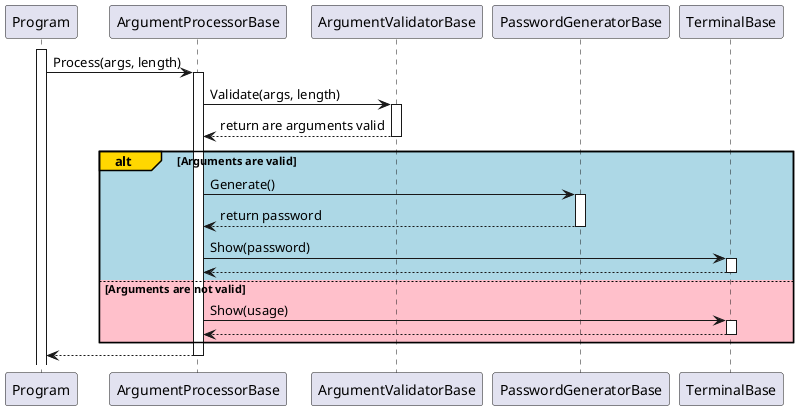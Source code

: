 @startuml Sequence
participant Program as program
participant ArgumentProcessorBase as argumentProcessor
participant ArgumentValidatorBase as argumentValidator
participant PasswordGeneratorBase as passwordGenerator
participant TerminalBase as terminal

activate program

program -> argumentProcessor: Process(args, length)
activate argumentProcessor

argumentProcessor -> argumentValidator: Validate(args, length)
activate argumentValidator
argumentProcessor <-- argumentValidator: return are arguments valid
deactivate argumentValidator

alt#Gold #LightBlue Arguments are valid
    argumentProcessor -> passwordGenerator: Generate()
    activate passwordGenerator
    argumentProcessor <-- passwordGenerator: return password
    deactivate passwordGenerator

    argumentProcessor -> terminal: Show(password)
    activate terminal
    argumentProcessor <-- terminal
    deactivate terminal

else #Pink Arguments are not valid
    argumentProcessor -> terminal: Show(usage)
    activate terminal
    argumentProcessor <-- terminal
    deactivate terminal
end

program <-- argumentProcessor
deactivate argumentProcessor
@enduml